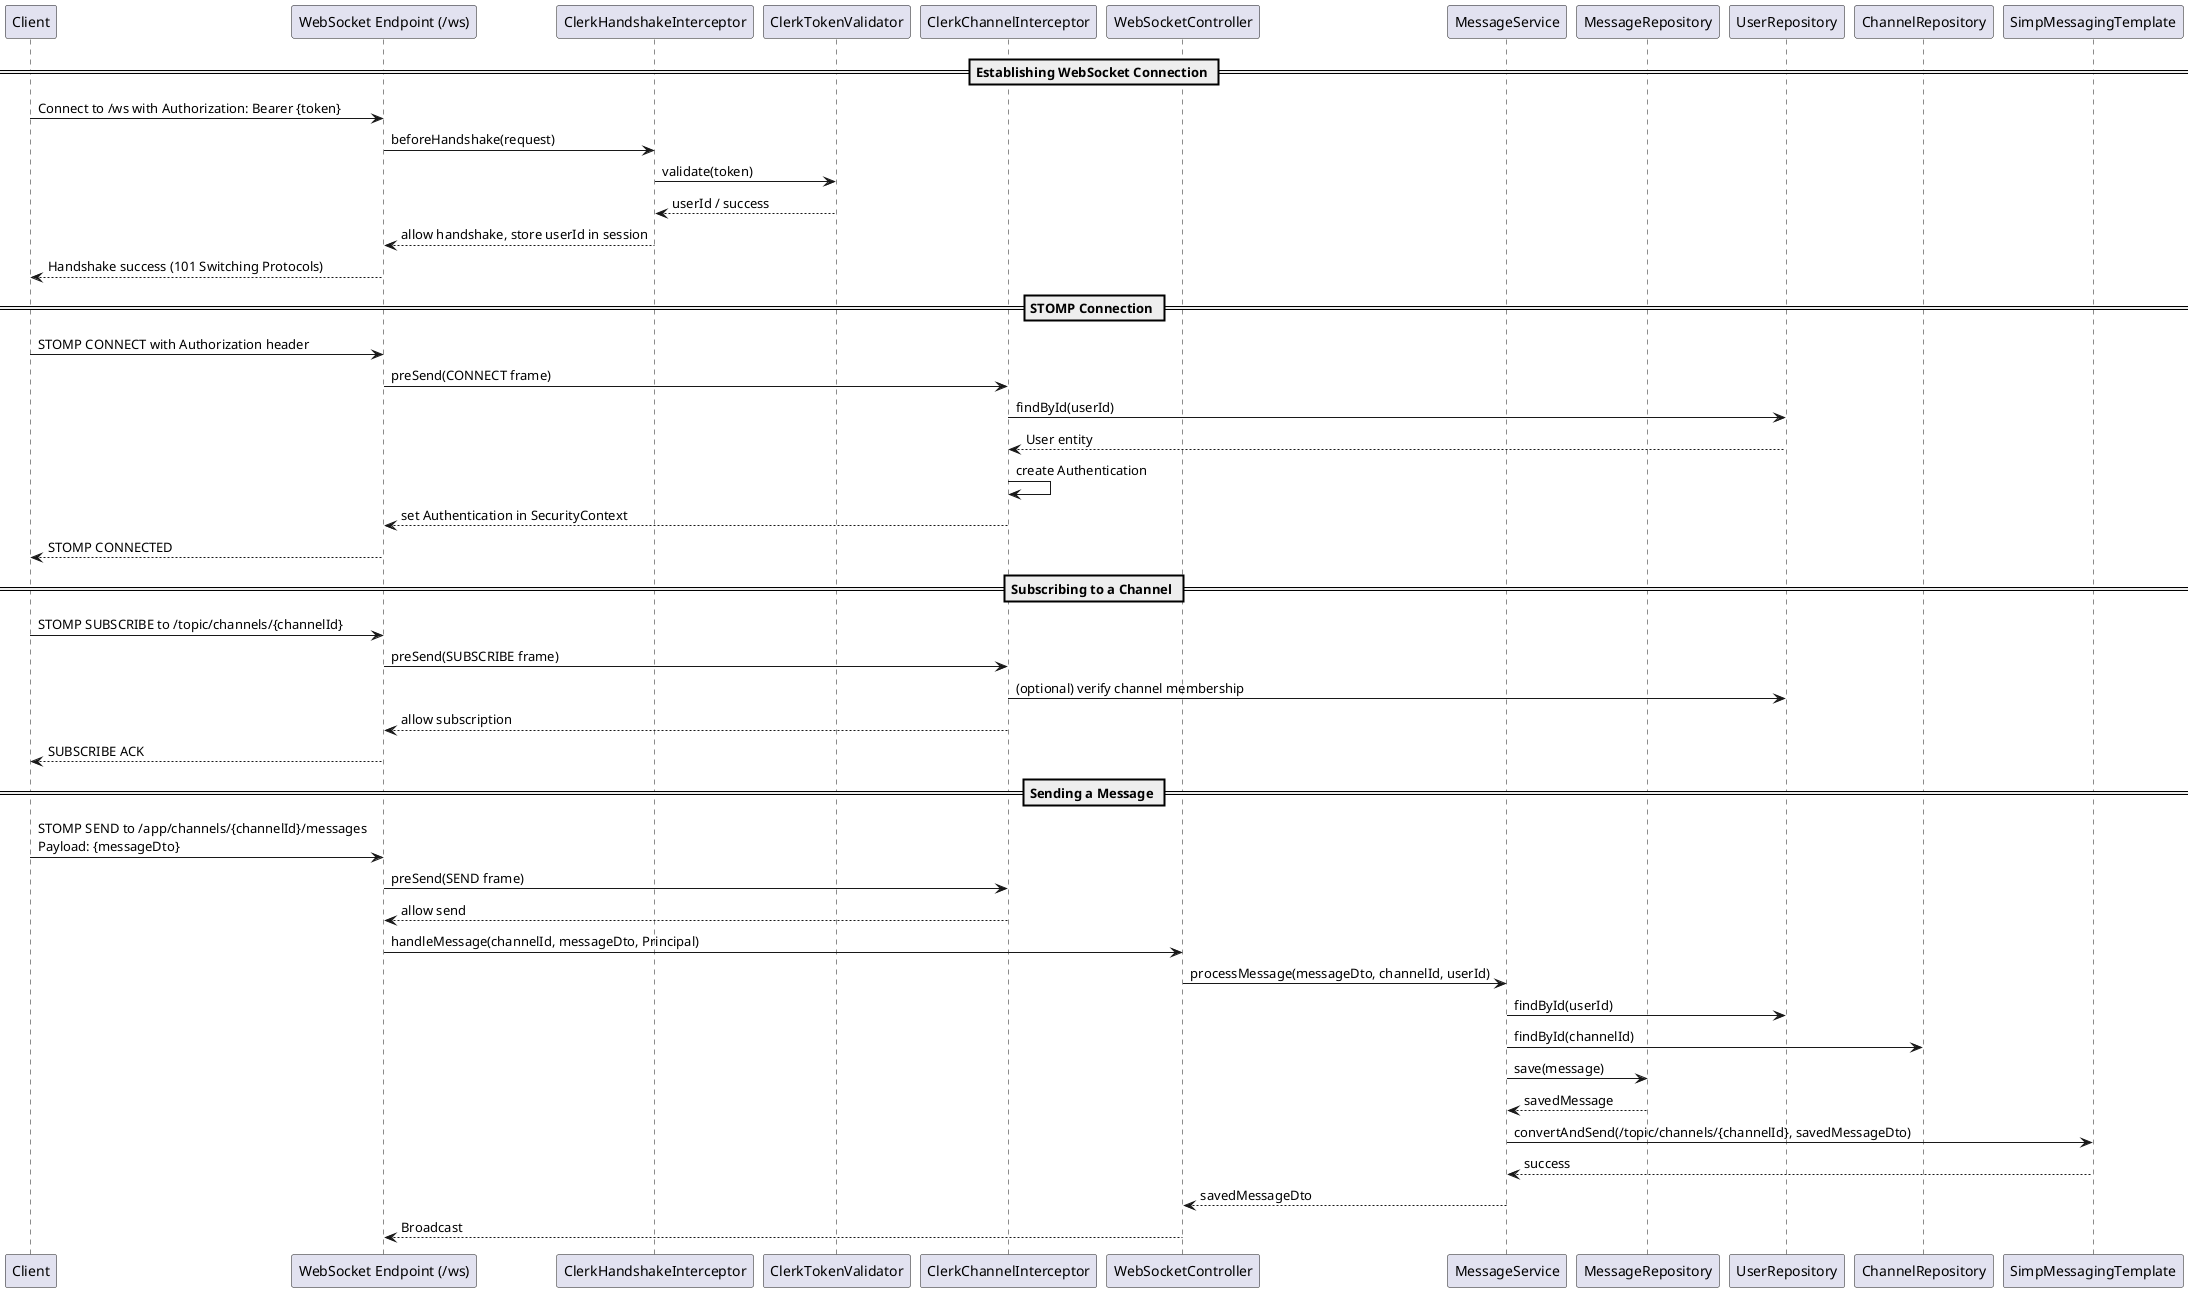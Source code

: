 @startuml
participant Client
participant "WebSocket Endpoint (/ws)" as WS
participant "ClerkHandshakeInterceptor" as HandshakeInterceptor
participant "ClerkTokenValidator" as TokenValidator
participant "ClerkChannelInterceptor" as ChannelInterceptor
participant "WebSocketController" as Controller
participant "MessageService" as MessageService
participant "MessageRepository" as MessageRepo
participant "UserRepository" as UserRepo
participant "ChannelRepository" as ChannelRepo
participant "SimpMessagingTemplate" as MessagingTemplate

== Establishing WebSocket Connection ==
Client -> WS: Connect to /ws with Authorization: Bearer {token}
WS -> HandshakeInterceptor: beforeHandshake(request)
HandshakeInterceptor -> TokenValidator: validate(token)
TokenValidator --> HandshakeInterceptor: userId / success
HandshakeInterceptor --> WS: allow handshake, store userId in session
WS --> Client: Handshake success (101 Switching Protocols)

== STOMP Connection ==
Client -> WS: STOMP CONNECT with Authorization header
WS -> ChannelInterceptor: preSend(CONNECT frame)
ChannelInterceptor -> UserRepo: findById(userId)
UserRepo --> ChannelInterceptor: User entity
ChannelInterceptor -> ChannelInterceptor: create Authentication
ChannelInterceptor --> WS: set Authentication in SecurityContext
WS --> Client: STOMP CONNECTED

== Subscribing to a Channel ==
Client -> WS: STOMP SUBSCRIBE to /topic/channels/{channelId}
WS -> ChannelInterceptor: preSend(SUBSCRIBE frame)
ChannelInterceptor -> UserRepo: (optional) verify channel membership
ChannelInterceptor --> WS: allow subscription
WS --> Client: SUBSCRIBE ACK

== Sending a Message ==
Client -> WS: STOMP SEND to /app/channels/{channelId}/messages\nPayload: {messageDto}
WS -> ChannelInterceptor: preSend(SEND frame)
ChannelInterceptor --> WS: allow send
WS -> Controller: handleMessage(channelId, messageDto, Principal)
Controller -> MessageService: processMessage(messageDto, channelId, userId)
MessageService -> UserRepo: findById(userId)
MessageService -> ChannelRepo: findById(channelId)
MessageService -> MessageRepo: save(message)
MessageRepo --> MessageService: savedMessage
MessageService -> MessagingTemplate: convertAndSend(/topic/channels/{channelId}, savedMessageDto)
MessagingTemplate --> MessageService: success
MessageService --> Controller: savedMessageDto
Controller --> WS: Broadcast
